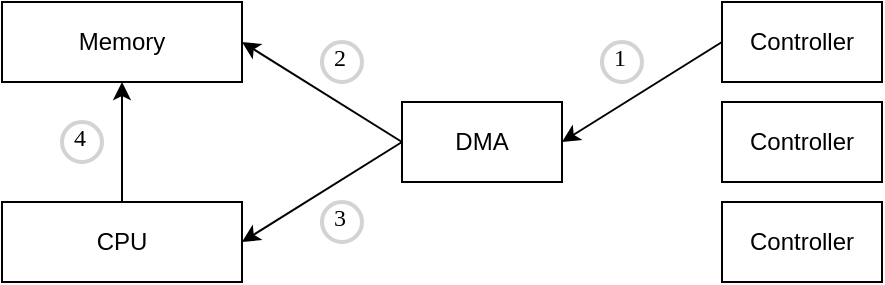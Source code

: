 <mxfile version="22.1.2" type="device">
  <diagram name="Page-1" id="ilADz-mwWo3mh5X2rP8T">
    <mxGraphModel dx="818" dy="531" grid="1" gridSize="10" guides="1" tooltips="1" connect="1" arrows="1" fold="1" page="1" pageScale="1" pageWidth="827" pageHeight="1169" math="0" shadow="0">
      <root>
        <mxCell id="0" />
        <mxCell id="1" parent="0" />
        <mxCell id="TSQJP5l5ZfAQtM6wxyJt-1" value="Memory" style="rounded=0;whiteSpace=wrap;html=1;" vertex="1" parent="1">
          <mxGeometry x="80" y="30" width="120" height="40" as="geometry" />
        </mxCell>
        <mxCell id="TSQJP5l5ZfAQtM6wxyJt-2" value="CPU" style="rounded=0;whiteSpace=wrap;html=1;" vertex="1" parent="1">
          <mxGeometry x="80" y="130" width="120" height="40" as="geometry" />
        </mxCell>
        <mxCell id="TSQJP5l5ZfAQtM6wxyJt-3" value="DMA" style="rounded=0;whiteSpace=wrap;html=1;" vertex="1" parent="1">
          <mxGeometry x="280" y="80" width="80" height="40" as="geometry" />
        </mxCell>
        <mxCell id="TSQJP5l5ZfAQtM6wxyJt-4" value="Controller" style="rounded=0;whiteSpace=wrap;html=1;" vertex="1" parent="1">
          <mxGeometry x="440" y="130" width="80" height="40" as="geometry" />
        </mxCell>
        <mxCell id="TSQJP5l5ZfAQtM6wxyJt-5" value="Controller" style="rounded=0;whiteSpace=wrap;html=1;" vertex="1" parent="1">
          <mxGeometry x="440" y="80" width="80" height="40" as="geometry" />
        </mxCell>
        <mxCell id="TSQJP5l5ZfAQtM6wxyJt-6" value="Controller" style="rounded=0;whiteSpace=wrap;html=1;" vertex="1" parent="1">
          <mxGeometry x="440" y="30" width="80" height="40" as="geometry" />
        </mxCell>
        <mxCell id="TSQJP5l5ZfAQtM6wxyJt-7" value="" style="endArrow=classic;html=1;rounded=0;exitX=0;exitY=0.5;exitDx=0;exitDy=0;entryX=1;entryY=0.5;entryDx=0;entryDy=0;" edge="1" parent="1" source="TSQJP5l5ZfAQtM6wxyJt-6" target="TSQJP5l5ZfAQtM6wxyJt-3">
          <mxGeometry width="50" height="50" relative="1" as="geometry">
            <mxPoint x="510" y="250" as="sourcePoint" />
            <mxPoint x="560" y="200" as="targetPoint" />
          </mxGeometry>
        </mxCell>
        <mxCell id="TSQJP5l5ZfAQtM6wxyJt-8" value="" style="endArrow=classic;html=1;rounded=0;exitX=0;exitY=0.5;exitDx=0;exitDy=0;entryX=1;entryY=0.5;entryDx=0;entryDy=0;" edge="1" parent="1" source="TSQJP5l5ZfAQtM6wxyJt-3" target="TSQJP5l5ZfAQtM6wxyJt-1">
          <mxGeometry width="50" height="50" relative="1" as="geometry">
            <mxPoint x="360" y="260" as="sourcePoint" />
            <mxPoint x="410" y="210" as="targetPoint" />
          </mxGeometry>
        </mxCell>
        <mxCell id="TSQJP5l5ZfAQtM6wxyJt-10" value="1" style="ellipse;whiteSpace=wrap;html=1;aspect=fixed;strokeWidth=2;fontFamily=Tahoma;spacingBottom=4;spacingRight=2;strokeColor=#d3d3d3;" vertex="1" parent="1">
          <mxGeometry x="380" y="50" width="20" height="20" as="geometry" />
        </mxCell>
        <mxCell id="TSQJP5l5ZfAQtM6wxyJt-11" value="2" style="ellipse;whiteSpace=wrap;html=1;aspect=fixed;strokeWidth=2;fontFamily=Tahoma;spacingBottom=4;spacingRight=2;strokeColor=#d3d3d3;" vertex="1" parent="1">
          <mxGeometry x="240" y="50" width="20" height="20" as="geometry" />
        </mxCell>
        <mxCell id="TSQJP5l5ZfAQtM6wxyJt-12" value="" style="endArrow=classic;html=1;rounded=0;exitX=0;exitY=0.5;exitDx=0;exitDy=0;entryX=1;entryY=0.5;entryDx=0;entryDy=0;" edge="1" parent="1" source="TSQJP5l5ZfAQtM6wxyJt-3" target="TSQJP5l5ZfAQtM6wxyJt-2">
          <mxGeometry width="50" height="50" relative="1" as="geometry">
            <mxPoint x="290" y="110" as="sourcePoint" />
            <mxPoint x="210" y="70" as="targetPoint" />
          </mxGeometry>
        </mxCell>
        <mxCell id="TSQJP5l5ZfAQtM6wxyJt-15" value="3" style="ellipse;whiteSpace=wrap;html=1;aspect=fixed;strokeWidth=2;fontFamily=Tahoma;spacingBottom=4;spacingRight=2;strokeColor=#d3d3d3;" vertex="1" parent="1">
          <mxGeometry x="240" y="130" width="20" height="20" as="geometry" />
        </mxCell>
        <mxCell id="TSQJP5l5ZfAQtM6wxyJt-16" value="" style="endArrow=classic;html=1;rounded=0;entryX=0.5;entryY=1;entryDx=0;entryDy=0;exitX=0.5;exitY=0;exitDx=0;exitDy=0;" edge="1" parent="1" source="TSQJP5l5ZfAQtM6wxyJt-2" target="TSQJP5l5ZfAQtM6wxyJt-1">
          <mxGeometry width="50" height="50" relative="1" as="geometry">
            <mxPoint x="130" y="370" as="sourcePoint" />
            <mxPoint x="180" y="320" as="targetPoint" />
          </mxGeometry>
        </mxCell>
        <mxCell id="TSQJP5l5ZfAQtM6wxyJt-17" value="4" style="ellipse;whiteSpace=wrap;html=1;aspect=fixed;strokeWidth=2;fontFamily=Tahoma;spacingBottom=4;spacingRight=2;strokeColor=#d3d3d3;" vertex="1" parent="1">
          <mxGeometry x="110" y="90" width="20" height="20" as="geometry" />
        </mxCell>
      </root>
    </mxGraphModel>
  </diagram>
</mxfile>
